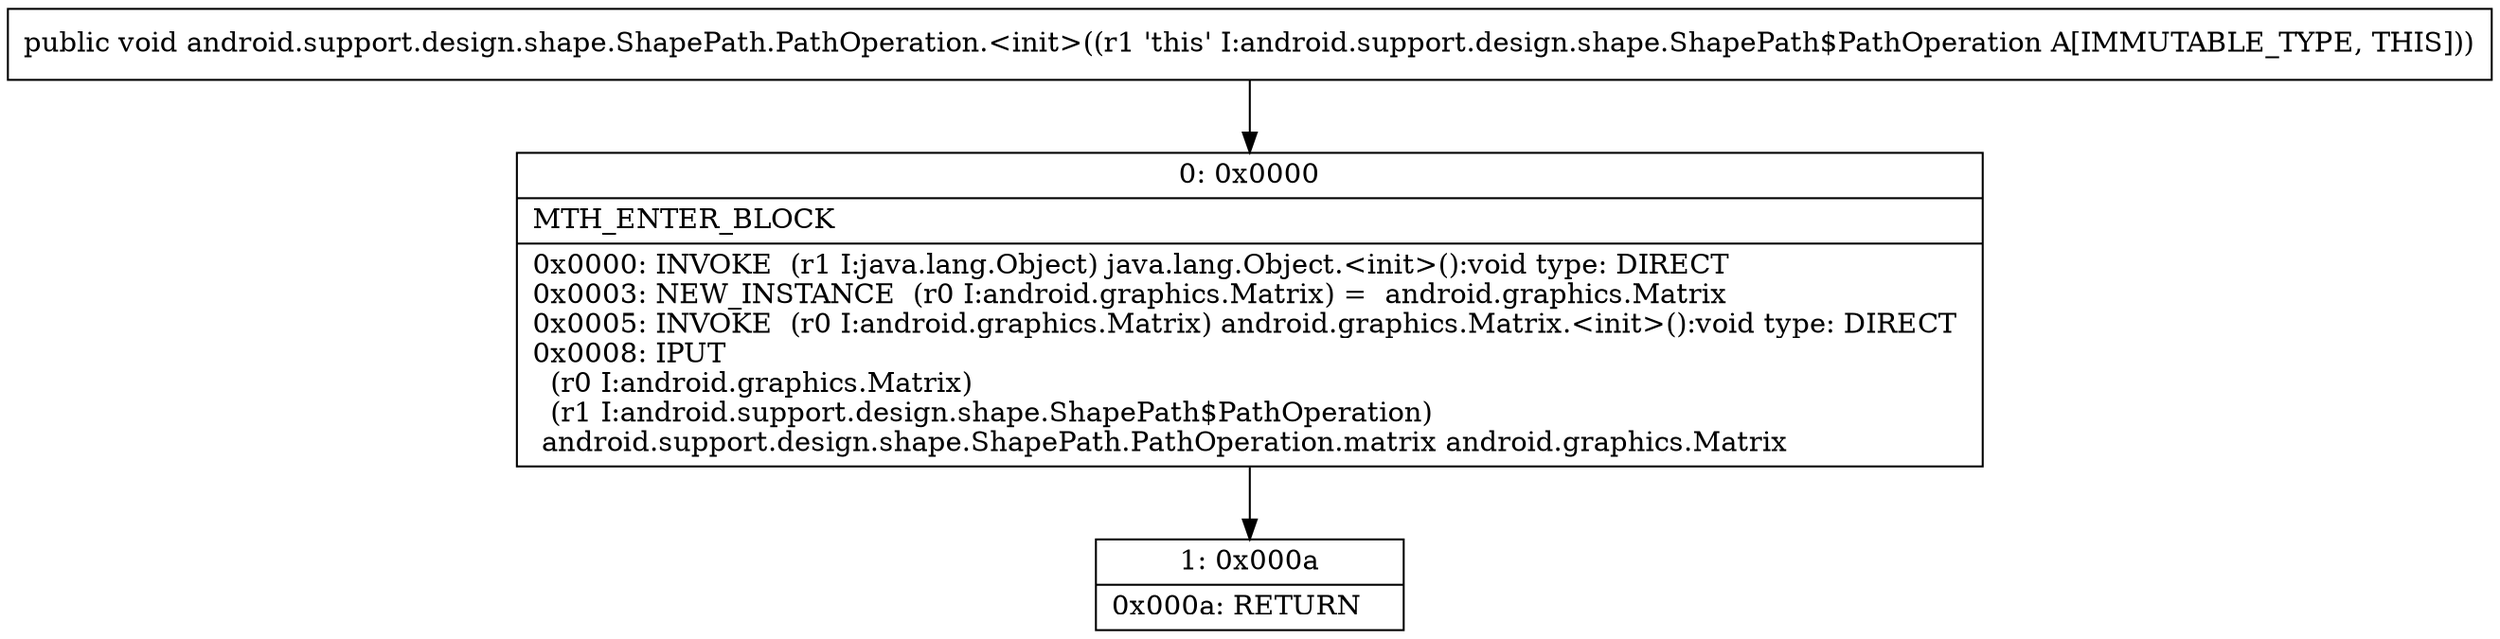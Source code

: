 digraph "CFG forandroid.support.design.shape.ShapePath.PathOperation.\<init\>()V" {
Node_0 [shape=record,label="{0\:\ 0x0000|MTH_ENTER_BLOCK\l|0x0000: INVOKE  (r1 I:java.lang.Object) java.lang.Object.\<init\>():void type: DIRECT \l0x0003: NEW_INSTANCE  (r0 I:android.graphics.Matrix) =  android.graphics.Matrix \l0x0005: INVOKE  (r0 I:android.graphics.Matrix) android.graphics.Matrix.\<init\>():void type: DIRECT \l0x0008: IPUT  \l  (r0 I:android.graphics.Matrix)\l  (r1 I:android.support.design.shape.ShapePath$PathOperation)\l android.support.design.shape.ShapePath.PathOperation.matrix android.graphics.Matrix \l}"];
Node_1 [shape=record,label="{1\:\ 0x000a|0x000a: RETURN   \l}"];
MethodNode[shape=record,label="{public void android.support.design.shape.ShapePath.PathOperation.\<init\>((r1 'this' I:android.support.design.shape.ShapePath$PathOperation A[IMMUTABLE_TYPE, THIS])) }"];
MethodNode -> Node_0;
Node_0 -> Node_1;
}


